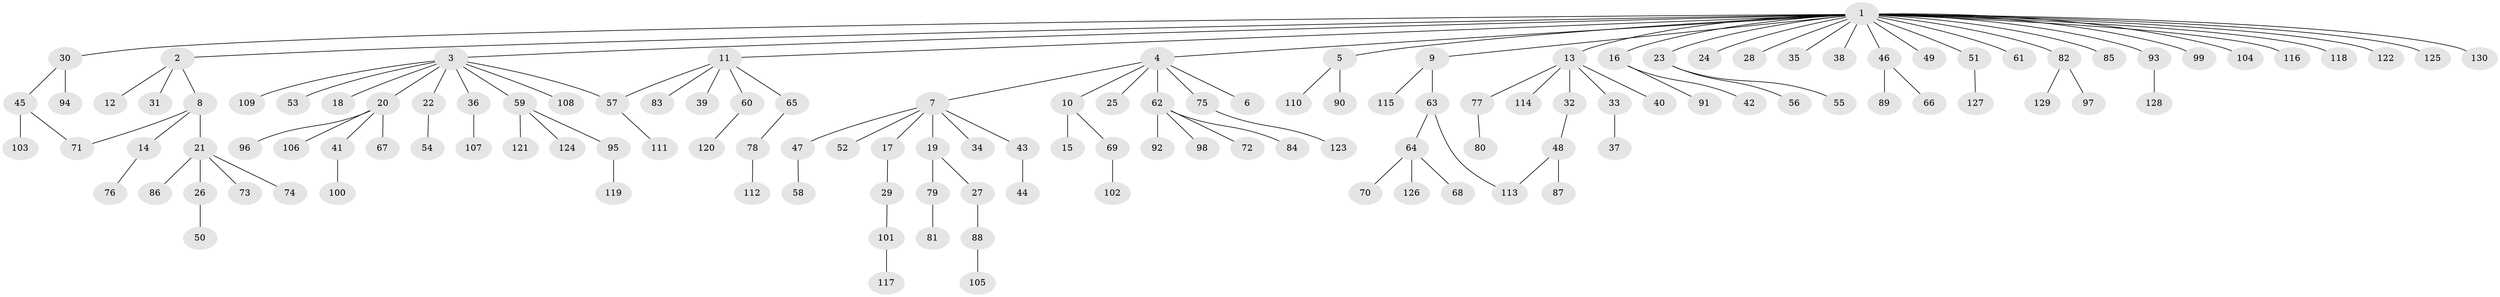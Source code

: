 // coarse degree distribution, {30: 0.015384615384615385, 4: 0.06153846153846154, 5: 0.03076923076923077, 1: 0.7076923076923077, 7: 0.015384615384615385, 3: 0.046153846153846156, 2: 0.12307692307692308}
// Generated by graph-tools (version 1.1) at 2025/18/03/04/25 18:18:02]
// undirected, 130 vertices, 132 edges
graph export_dot {
graph [start="1"]
  node [color=gray90,style=filled];
  1;
  2;
  3;
  4;
  5;
  6;
  7;
  8;
  9;
  10;
  11;
  12;
  13;
  14;
  15;
  16;
  17;
  18;
  19;
  20;
  21;
  22;
  23;
  24;
  25;
  26;
  27;
  28;
  29;
  30;
  31;
  32;
  33;
  34;
  35;
  36;
  37;
  38;
  39;
  40;
  41;
  42;
  43;
  44;
  45;
  46;
  47;
  48;
  49;
  50;
  51;
  52;
  53;
  54;
  55;
  56;
  57;
  58;
  59;
  60;
  61;
  62;
  63;
  64;
  65;
  66;
  67;
  68;
  69;
  70;
  71;
  72;
  73;
  74;
  75;
  76;
  77;
  78;
  79;
  80;
  81;
  82;
  83;
  84;
  85;
  86;
  87;
  88;
  89;
  90;
  91;
  92;
  93;
  94;
  95;
  96;
  97;
  98;
  99;
  100;
  101;
  102;
  103;
  104;
  105;
  106;
  107;
  108;
  109;
  110;
  111;
  112;
  113;
  114;
  115;
  116;
  117;
  118;
  119;
  120;
  121;
  122;
  123;
  124;
  125;
  126;
  127;
  128;
  129;
  130;
  1 -- 2;
  1 -- 3;
  1 -- 4;
  1 -- 5;
  1 -- 9;
  1 -- 11;
  1 -- 13;
  1 -- 16;
  1 -- 23;
  1 -- 24;
  1 -- 28;
  1 -- 30;
  1 -- 35;
  1 -- 38;
  1 -- 46;
  1 -- 49;
  1 -- 51;
  1 -- 61;
  1 -- 82;
  1 -- 85;
  1 -- 93;
  1 -- 99;
  1 -- 104;
  1 -- 116;
  1 -- 118;
  1 -- 122;
  1 -- 125;
  1 -- 130;
  2 -- 8;
  2 -- 12;
  2 -- 31;
  3 -- 18;
  3 -- 20;
  3 -- 22;
  3 -- 36;
  3 -- 53;
  3 -- 57;
  3 -- 59;
  3 -- 108;
  3 -- 109;
  4 -- 6;
  4 -- 7;
  4 -- 10;
  4 -- 25;
  4 -- 62;
  4 -- 75;
  5 -- 90;
  5 -- 110;
  7 -- 17;
  7 -- 19;
  7 -- 34;
  7 -- 43;
  7 -- 47;
  7 -- 52;
  8 -- 14;
  8 -- 21;
  8 -- 71;
  9 -- 63;
  9 -- 115;
  10 -- 15;
  10 -- 69;
  11 -- 39;
  11 -- 57;
  11 -- 60;
  11 -- 65;
  11 -- 83;
  13 -- 32;
  13 -- 33;
  13 -- 40;
  13 -- 77;
  13 -- 114;
  14 -- 76;
  16 -- 42;
  16 -- 91;
  17 -- 29;
  19 -- 27;
  19 -- 79;
  20 -- 41;
  20 -- 67;
  20 -- 96;
  20 -- 106;
  21 -- 26;
  21 -- 73;
  21 -- 74;
  21 -- 86;
  22 -- 54;
  23 -- 55;
  23 -- 56;
  26 -- 50;
  27 -- 88;
  29 -- 101;
  30 -- 45;
  30 -- 94;
  32 -- 48;
  33 -- 37;
  36 -- 107;
  41 -- 100;
  43 -- 44;
  45 -- 71;
  45 -- 103;
  46 -- 66;
  46 -- 89;
  47 -- 58;
  48 -- 87;
  48 -- 113;
  51 -- 127;
  57 -- 111;
  59 -- 95;
  59 -- 121;
  59 -- 124;
  60 -- 120;
  62 -- 72;
  62 -- 84;
  62 -- 92;
  62 -- 98;
  63 -- 64;
  63 -- 113;
  64 -- 68;
  64 -- 70;
  64 -- 126;
  65 -- 78;
  69 -- 102;
  75 -- 123;
  77 -- 80;
  78 -- 112;
  79 -- 81;
  82 -- 97;
  82 -- 129;
  88 -- 105;
  93 -- 128;
  95 -- 119;
  101 -- 117;
}
